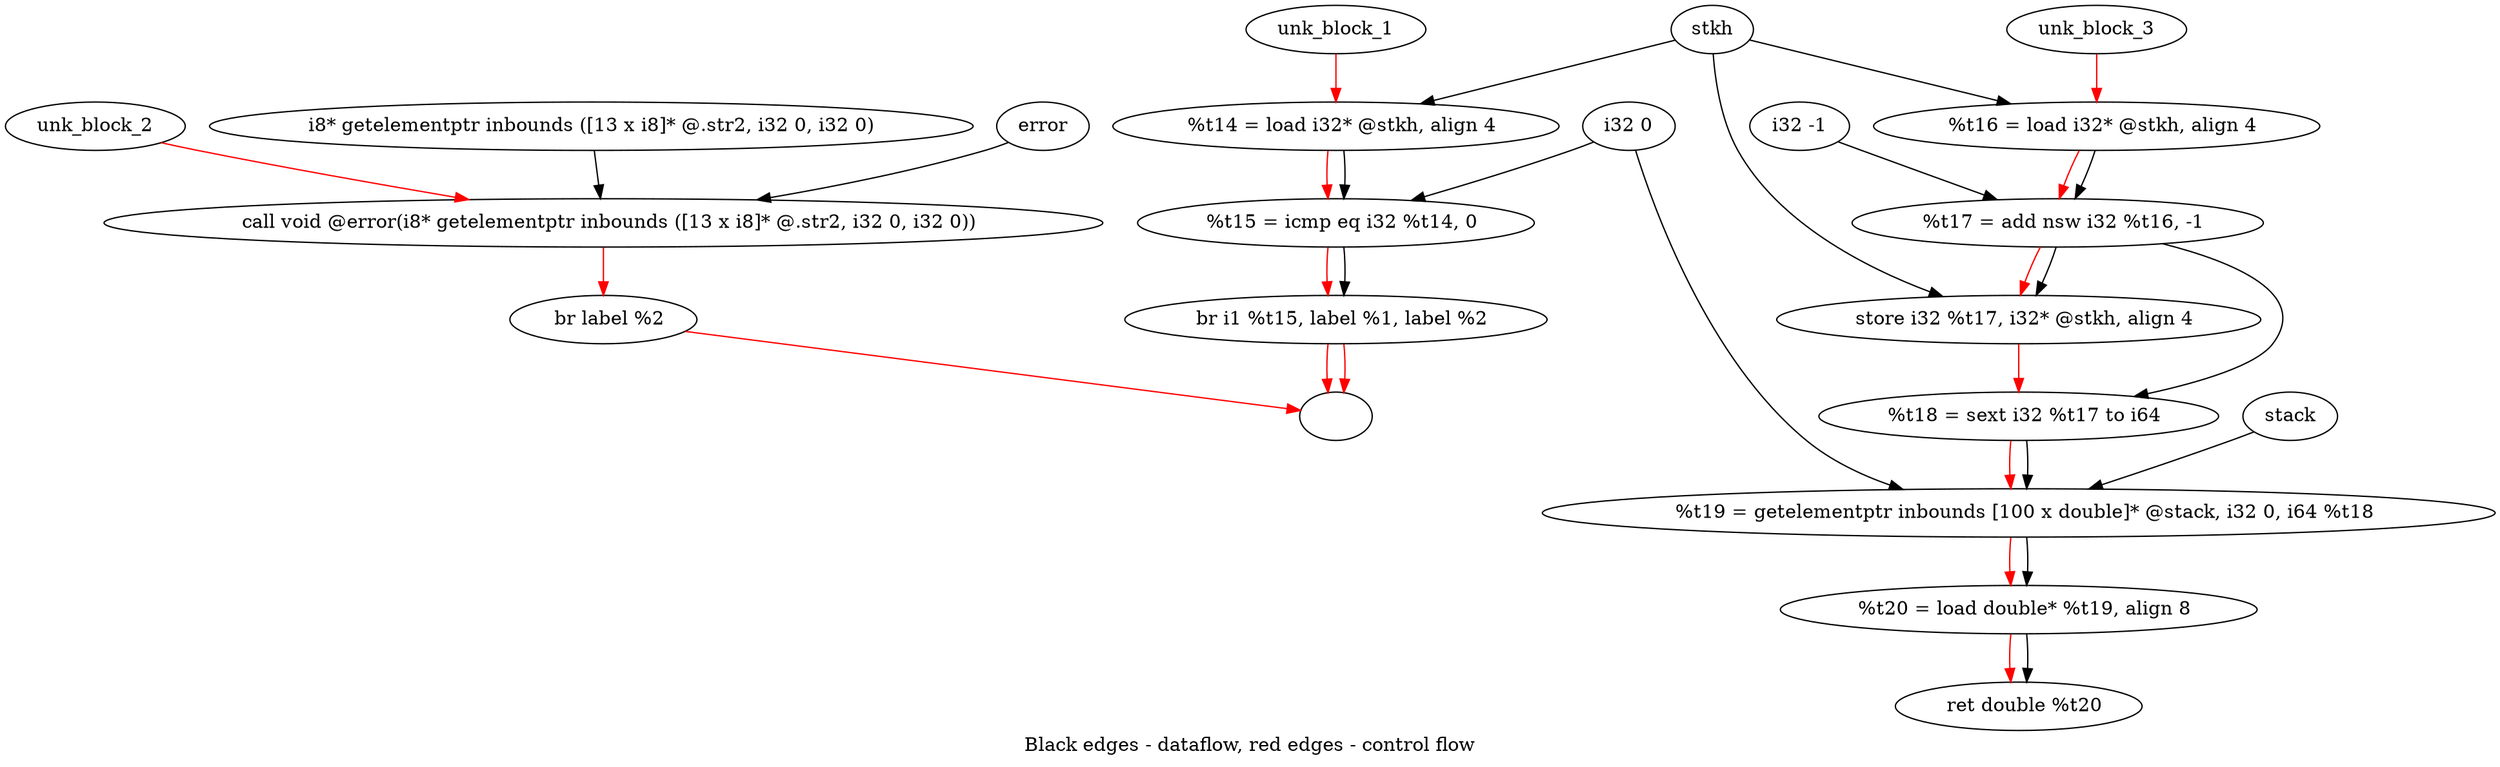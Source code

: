 digraph G {
compound=true
label="Black edges - dataflow, red edges - control flow"
"t14" [label="  %t14 = load i32* @stkh, align 4"]
"t15" [label="  %t15 = icmp eq i32 %t14, 0"]
"_1" [label="  br i1 %t15, label %1, label %2"]
"unk_block_1" -> "t14"[color=red]
"stkh" -> "t14"
"t14" -> "t15"[color=red weight=2]
"t14" -> "t15"
"i32 0" -> "t15"
"t15" -> "_1"[color=red weight=2]
"t15" -> "_1"
"_1" -> ""[color=red]
"_1" -> ""[color=red]

"_2" [label="  call void @error(i8* getelementptr inbounds ([13 x i8]* @.str2, i32 0, i32 0))"]
"_3" [label="  br label %2"]
"unk_block_2" -> "_2"[color=red]
"i8* getelementptr inbounds ([13 x i8]* @.str2, i32 0, i32 0)" -> "_2"
"error" -> "_2"
"_2" -> "_3"[color=red weight=2]
"_3" -> ""[color=red]

"t16" [label="  %t16 = load i32* @stkh, align 4"]
"t17" [label="  %t17 = add nsw i32 %t16, -1"]
"_4" [label="  store i32 %t17, i32* @stkh, align 4"]
"t18" [label="  %t18 = sext i32 %t17 to i64"]
"t19" [label="  %t19 = getelementptr inbounds [100 x double]* @stack, i32 0, i64 %t18"]
"t20" [label="  %t20 = load double* %t19, align 8"]
"_5" [label="  ret double %t20"]
"unk_block_3" -> "t16"[color=red]
"stkh" -> "t16"
"t16" -> "t17"[color=red weight=2]
"t16" -> "t17"
"i32 -1" -> "t17"
"t17" -> "_4"[color=red weight=2]
"t17" -> "_4"
"stkh" -> "_4"
"_4" -> "t18"[color=red weight=2]
"t17" -> "t18"
"t18" -> "t19"[color=red weight=2]
"stack" -> "t19"
"i32 0" -> "t19"
"t18" -> "t19"
"t19" -> "t20"[color=red weight=2]
"t19" -> "t20"
"t20" -> "_5"[color=red weight=2]
"t20" -> "_5"

}

